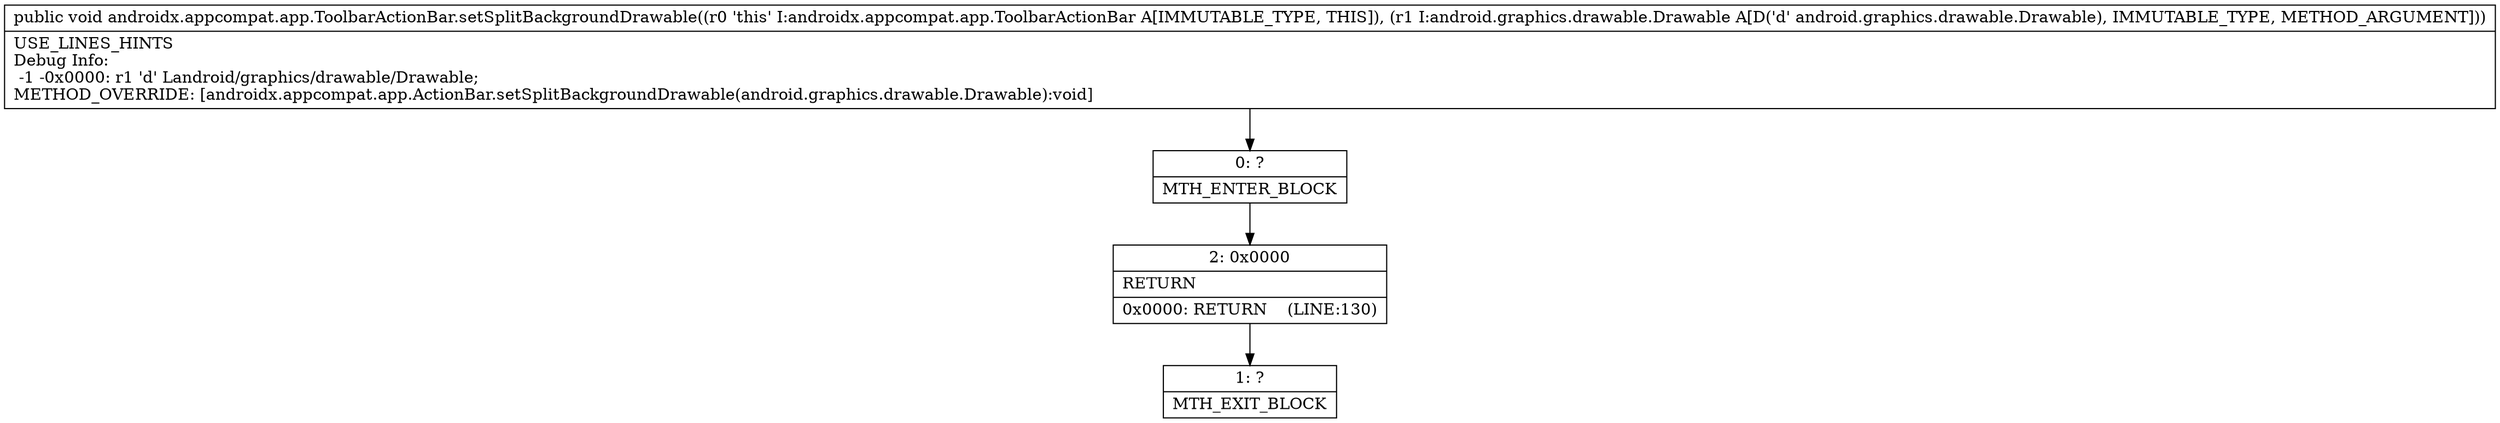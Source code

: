 digraph "CFG forandroidx.appcompat.app.ToolbarActionBar.setSplitBackgroundDrawable(Landroid\/graphics\/drawable\/Drawable;)V" {
Node_0 [shape=record,label="{0\:\ ?|MTH_ENTER_BLOCK\l}"];
Node_2 [shape=record,label="{2\:\ 0x0000|RETURN\l|0x0000: RETURN    (LINE:130)\l}"];
Node_1 [shape=record,label="{1\:\ ?|MTH_EXIT_BLOCK\l}"];
MethodNode[shape=record,label="{public void androidx.appcompat.app.ToolbarActionBar.setSplitBackgroundDrawable((r0 'this' I:androidx.appcompat.app.ToolbarActionBar A[IMMUTABLE_TYPE, THIS]), (r1 I:android.graphics.drawable.Drawable A[D('d' android.graphics.drawable.Drawable), IMMUTABLE_TYPE, METHOD_ARGUMENT]))  | USE_LINES_HINTS\lDebug Info:\l  \-1 \-0x0000: r1 'd' Landroid\/graphics\/drawable\/Drawable;\lMETHOD_OVERRIDE: [androidx.appcompat.app.ActionBar.setSplitBackgroundDrawable(android.graphics.drawable.Drawable):void]\l}"];
MethodNode -> Node_0;Node_0 -> Node_2;
Node_2 -> Node_1;
}

